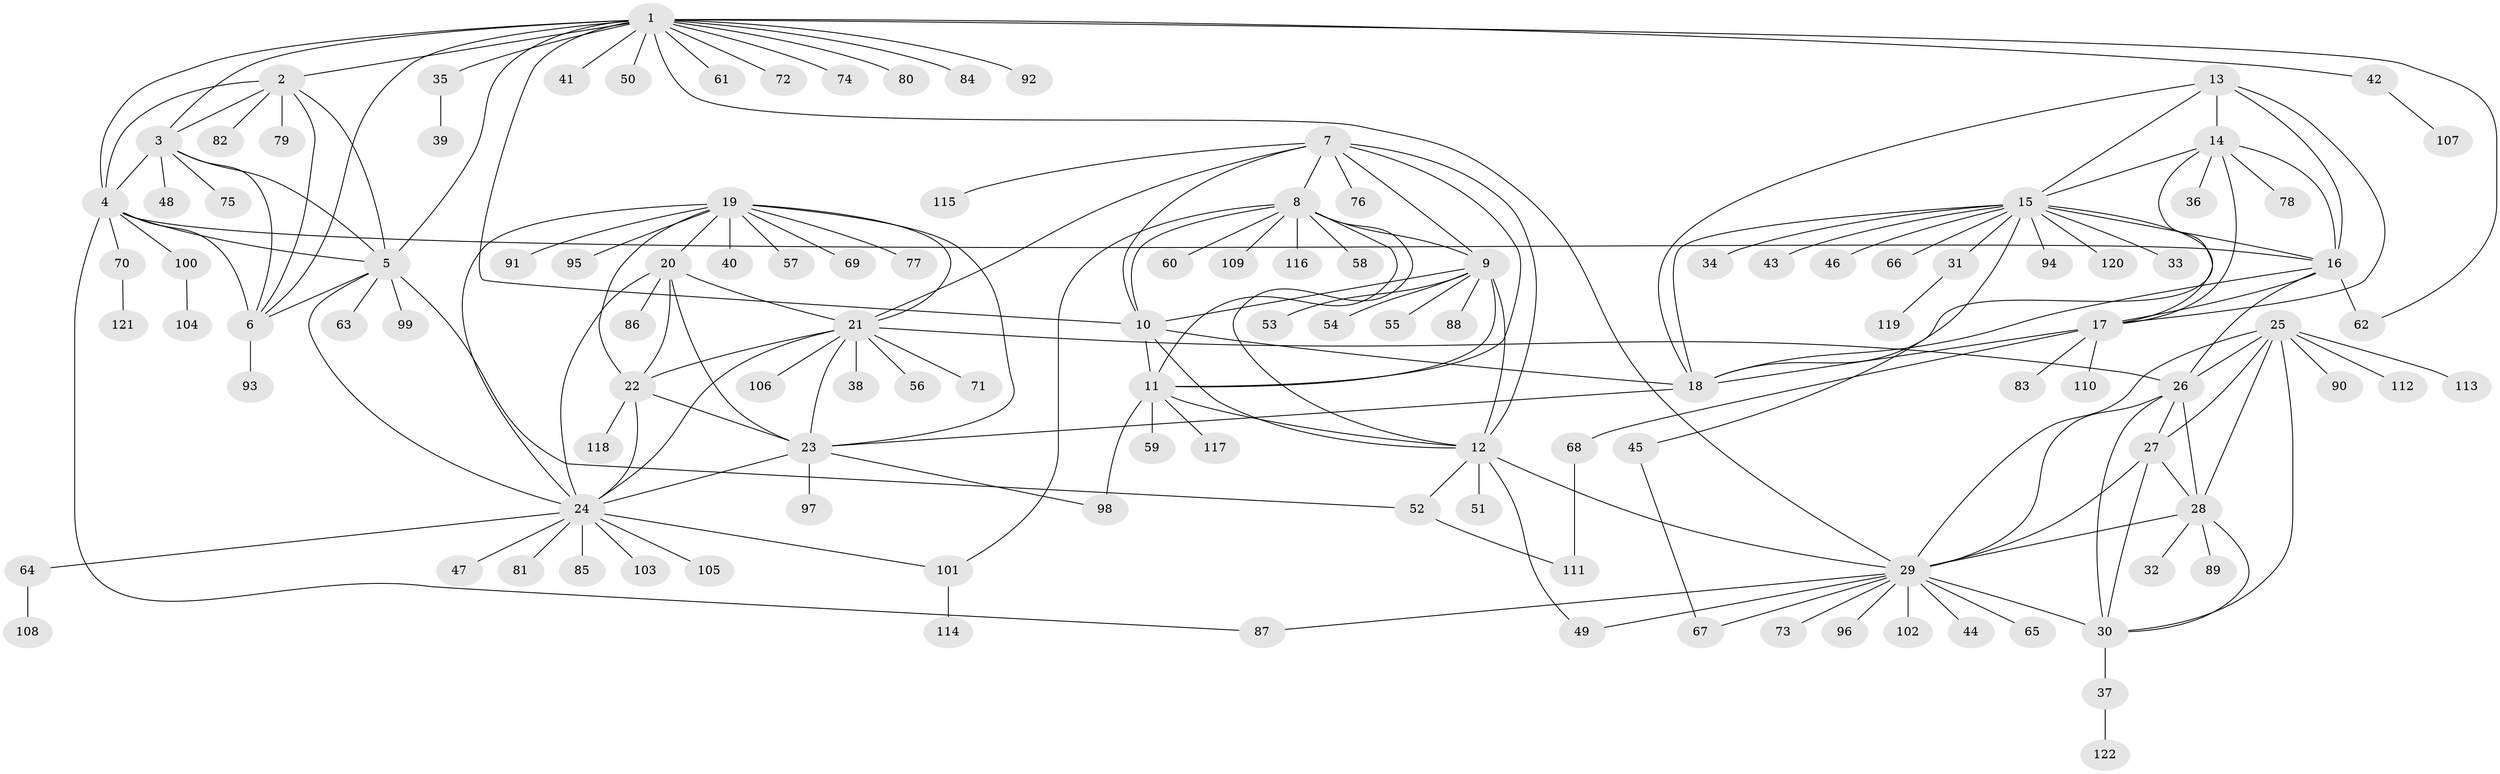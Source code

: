 // coarse degree distribution, {17: 0.010638297872340425, 6: 0.05319148936170213, 14: 0.010638297872340425, 8: 0.031914893617021274, 5: 0.05319148936170213, 7: 0.010638297872340425, 11: 0.02127659574468085, 13: 0.010638297872340425, 9: 0.02127659574468085, 4: 0.010638297872340425, 12: 0.010638297872340425, 1: 0.6276595744680851, 2: 0.11702127659574468, 3: 0.010638297872340425}
// Generated by graph-tools (version 1.1) at 2025/24/03/03/25 07:24:16]
// undirected, 122 vertices, 185 edges
graph export_dot {
graph [start="1"]
  node [color=gray90,style=filled];
  1;
  2;
  3;
  4;
  5;
  6;
  7;
  8;
  9;
  10;
  11;
  12;
  13;
  14;
  15;
  16;
  17;
  18;
  19;
  20;
  21;
  22;
  23;
  24;
  25;
  26;
  27;
  28;
  29;
  30;
  31;
  32;
  33;
  34;
  35;
  36;
  37;
  38;
  39;
  40;
  41;
  42;
  43;
  44;
  45;
  46;
  47;
  48;
  49;
  50;
  51;
  52;
  53;
  54;
  55;
  56;
  57;
  58;
  59;
  60;
  61;
  62;
  63;
  64;
  65;
  66;
  67;
  68;
  69;
  70;
  71;
  72;
  73;
  74;
  75;
  76;
  77;
  78;
  79;
  80;
  81;
  82;
  83;
  84;
  85;
  86;
  87;
  88;
  89;
  90;
  91;
  92;
  93;
  94;
  95;
  96;
  97;
  98;
  99;
  100;
  101;
  102;
  103;
  104;
  105;
  106;
  107;
  108;
  109;
  110;
  111;
  112;
  113;
  114;
  115;
  116;
  117;
  118;
  119;
  120;
  121;
  122;
  1 -- 2;
  1 -- 3;
  1 -- 4;
  1 -- 5;
  1 -- 6;
  1 -- 10;
  1 -- 29;
  1 -- 35;
  1 -- 41;
  1 -- 42;
  1 -- 50;
  1 -- 61;
  1 -- 62;
  1 -- 72;
  1 -- 74;
  1 -- 80;
  1 -- 84;
  1 -- 92;
  2 -- 3;
  2 -- 4;
  2 -- 5;
  2 -- 6;
  2 -- 79;
  2 -- 82;
  3 -- 4;
  3 -- 5;
  3 -- 6;
  3 -- 48;
  3 -- 75;
  4 -- 5;
  4 -- 6;
  4 -- 16;
  4 -- 70;
  4 -- 87;
  4 -- 100;
  5 -- 6;
  5 -- 24;
  5 -- 52;
  5 -- 63;
  5 -- 99;
  6 -- 93;
  7 -- 8;
  7 -- 9;
  7 -- 10;
  7 -- 11;
  7 -- 12;
  7 -- 21;
  7 -- 76;
  7 -- 115;
  8 -- 9;
  8 -- 10;
  8 -- 11;
  8 -- 12;
  8 -- 58;
  8 -- 60;
  8 -- 101;
  8 -- 109;
  8 -- 116;
  9 -- 10;
  9 -- 11;
  9 -- 12;
  9 -- 53;
  9 -- 54;
  9 -- 55;
  9 -- 88;
  10 -- 11;
  10 -- 12;
  10 -- 18;
  11 -- 12;
  11 -- 59;
  11 -- 98;
  11 -- 117;
  12 -- 29;
  12 -- 49;
  12 -- 51;
  12 -- 52;
  13 -- 14;
  13 -- 15;
  13 -- 16;
  13 -- 17;
  13 -- 18;
  14 -- 15;
  14 -- 16;
  14 -- 17;
  14 -- 18;
  14 -- 36;
  14 -- 78;
  15 -- 16;
  15 -- 17;
  15 -- 18;
  15 -- 31;
  15 -- 33;
  15 -- 34;
  15 -- 43;
  15 -- 45;
  15 -- 46;
  15 -- 66;
  15 -- 94;
  15 -- 120;
  16 -- 17;
  16 -- 18;
  16 -- 26;
  16 -- 62;
  17 -- 18;
  17 -- 68;
  17 -- 83;
  17 -- 110;
  18 -- 23;
  19 -- 20;
  19 -- 21;
  19 -- 22;
  19 -- 23;
  19 -- 24;
  19 -- 40;
  19 -- 57;
  19 -- 69;
  19 -- 77;
  19 -- 91;
  19 -- 95;
  20 -- 21;
  20 -- 22;
  20 -- 23;
  20 -- 24;
  20 -- 86;
  21 -- 22;
  21 -- 23;
  21 -- 24;
  21 -- 26;
  21 -- 38;
  21 -- 56;
  21 -- 71;
  21 -- 106;
  22 -- 23;
  22 -- 24;
  22 -- 118;
  23 -- 24;
  23 -- 97;
  23 -- 98;
  24 -- 47;
  24 -- 64;
  24 -- 81;
  24 -- 85;
  24 -- 101;
  24 -- 103;
  24 -- 105;
  25 -- 26;
  25 -- 27;
  25 -- 28;
  25 -- 29;
  25 -- 30;
  25 -- 90;
  25 -- 112;
  25 -- 113;
  26 -- 27;
  26 -- 28;
  26 -- 29;
  26 -- 30;
  27 -- 28;
  27 -- 29;
  27 -- 30;
  28 -- 29;
  28 -- 30;
  28 -- 32;
  28 -- 89;
  29 -- 30;
  29 -- 44;
  29 -- 49;
  29 -- 65;
  29 -- 67;
  29 -- 73;
  29 -- 87;
  29 -- 96;
  29 -- 102;
  30 -- 37;
  31 -- 119;
  35 -- 39;
  37 -- 122;
  42 -- 107;
  45 -- 67;
  52 -- 111;
  64 -- 108;
  68 -- 111;
  70 -- 121;
  100 -- 104;
  101 -- 114;
}
